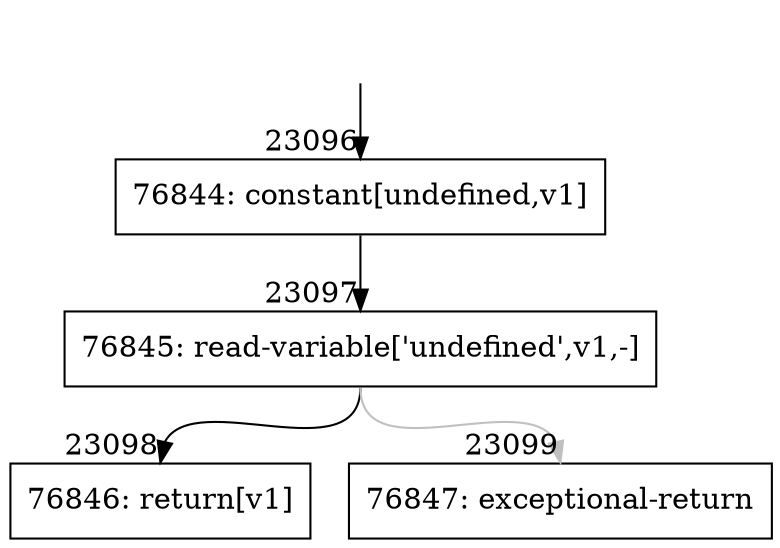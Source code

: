 digraph {
rankdir="TD"
BB_entry2010[shape=none,label=""];
BB_entry2010 -> BB23096 [tailport=s, headport=n, headlabel="    23096"]
BB23096 [shape=record label="{76844: constant[undefined,v1]}" ] 
BB23096 -> BB23097 [tailport=s, headport=n, headlabel="      23097"]
BB23097 [shape=record label="{76845: read-variable['undefined',v1,-]}" ] 
BB23097 -> BB23098 [tailport=s, headport=n, headlabel="      23098"]
BB23097 -> BB23099 [tailport=s, headport=n, color=gray, headlabel="      23099"]
BB23098 [shape=record label="{76846: return[v1]}" ] 
BB23099 [shape=record label="{76847: exceptional-return}" ] 
//#$~ 43170
}

